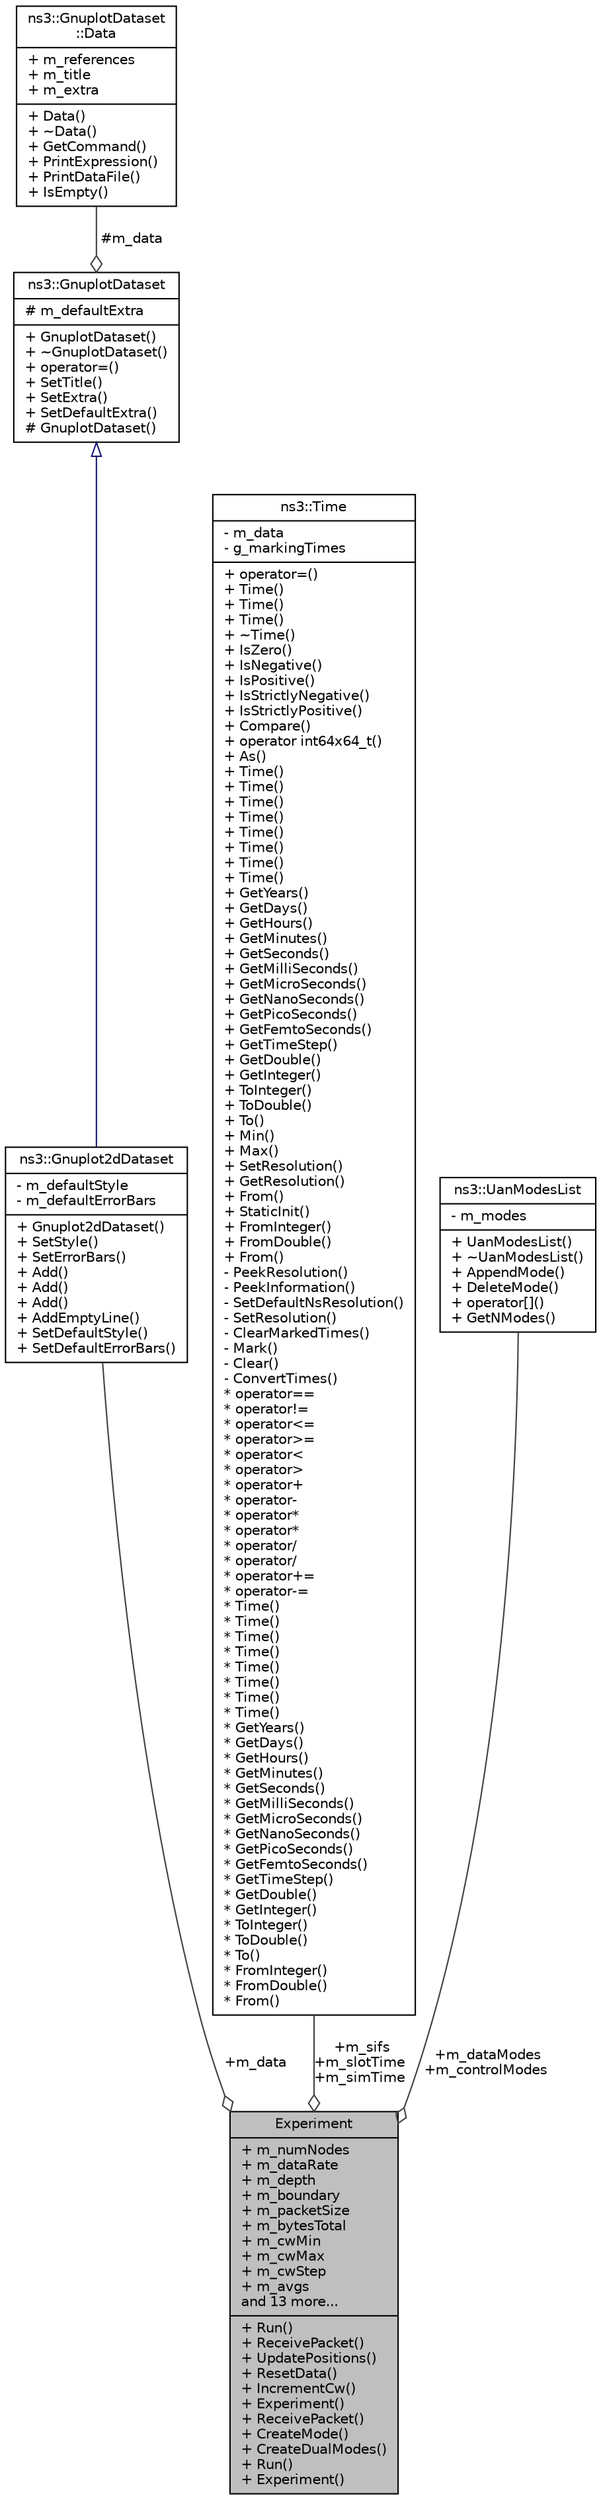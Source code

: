 digraph "Experiment"
{
  edge [fontname="Helvetica",fontsize="10",labelfontname="Helvetica",labelfontsize="10"];
  node [fontname="Helvetica",fontsize="10",shape=record];
  Node1 [label="{Experiment\n|+ m_numNodes\l+ m_dataRate\l+ m_depth\l+ m_boundary\l+ m_packetSize\l+ m_bytesTotal\l+ m_cwMin\l+ m_cwMax\l+ m_cwStep\l+ m_avgs\land 13 more...\l|+ Run()\l+ ReceivePacket()\l+ UpdatePositions()\l+ ResetData()\l+ IncrementCw()\l+ Experiment()\l+ ReceivePacket()\l+ CreateMode()\l+ CreateDualModes()\l+ Run()\l+ Experiment()\l}",height=0.2,width=0.4,color="black", fillcolor="grey75", style="filled", fontcolor="black"];
  Node2 -> Node1 [color="grey25",fontsize="10",style="solid",label=" +m_data" ,arrowhead="odiamond"];
  Node2 [label="{ns3::Gnuplot2dDataset\n|- m_defaultStyle\l- m_defaultErrorBars\l|+ Gnuplot2dDataset()\l+ SetStyle()\l+ SetErrorBars()\l+ Add()\l+ Add()\l+ Add()\l+ AddEmptyLine()\l+ SetDefaultStyle()\l+ SetDefaultErrorBars()\l}",height=0.2,width=0.4,color="black", fillcolor="white", style="filled",URL="$d4/d14/classns3_1_1Gnuplot2dDataset.html",tooltip="Class to represent a 2D points plot. Set the line or points style using SetStyle() and set points usi..."];
  Node3 -> Node2 [dir="back",color="midnightblue",fontsize="10",style="solid",arrowtail="onormal"];
  Node3 [label="{ns3::GnuplotDataset\n|# m_defaultExtra\l|+ GnuplotDataset()\l+ ~GnuplotDataset()\l+ operator=()\l+ SetTitle()\l+ SetExtra()\l+ SetDefaultExtra()\l# GnuplotDataset()\l}",height=0.2,width=0.4,color="black", fillcolor="white", style="filled",URL="$df/df6/classns3_1_1GnuplotDataset.html",tooltip="Abstract class to store a plot line to be used by ns3::Gnuplot. "];
  Node4 -> Node3 [color="grey25",fontsize="10",style="solid",label=" #m_data" ,arrowhead="odiamond"];
  Node4 [label="{ns3::GnuplotDataset\l::Data\n|+ m_references\l+ m_title\l+ m_extra\l|+ Data()\l+ ~Data()\l+ GetCommand()\l+ PrintExpression()\l+ PrintDataFile()\l+ IsEmpty()\l}",height=0.2,width=0.4,color="black", fillcolor="white", style="filled",URL="$da/deb/structns3_1_1GnuplotDataset_1_1Data.html"];
  Node5 -> Node1 [color="grey25",fontsize="10",style="solid",label=" +m_sifs\n+m_slotTime\n+m_simTime" ,arrowhead="odiamond"];
  Node5 [label="{ns3::Time\n|- m_data\l- g_markingTimes\l|+ operator=()\l+ Time()\l+ Time()\l+ Time()\l+ ~Time()\l+ IsZero()\l+ IsNegative()\l+ IsPositive()\l+ IsStrictlyNegative()\l+ IsStrictlyPositive()\l+ Compare()\l+ operator int64x64_t()\l+ As()\l+ Time()\l+ Time()\l+ Time()\l+ Time()\l+ Time()\l+ Time()\l+ Time()\l+ Time()\l+ GetYears()\l+ GetDays()\l+ GetHours()\l+ GetMinutes()\l+ GetSeconds()\l+ GetMilliSeconds()\l+ GetMicroSeconds()\l+ GetNanoSeconds()\l+ GetPicoSeconds()\l+ GetFemtoSeconds()\l+ GetTimeStep()\l+ GetDouble()\l+ GetInteger()\l+ ToInteger()\l+ ToDouble()\l+ To()\l+ Min()\l+ Max()\l+ SetResolution()\l+ GetResolution()\l+ From()\l+ StaticInit()\l+ FromInteger()\l+ FromDouble()\l+ From()\l- PeekResolution()\l- PeekInformation()\l- SetDefaultNsResolution()\l- SetResolution()\l- ClearMarkedTimes()\l- Mark()\l- Clear()\l- ConvertTimes()\l* operator==\l* operator!=\l* operator\<=\l* operator\>=\l* operator\<\l* operator\>\l* operator+\l* operator-\l* operator*\l* operator*\l* operator/\l* operator/\l* operator+=\l* operator-=\l* Time()\l* Time()\l* Time()\l* Time()\l* Time()\l* Time()\l* Time()\l* Time()\l* GetYears()\l* GetDays()\l* GetHours()\l* GetMinutes()\l* GetSeconds()\l* GetMilliSeconds()\l* GetMicroSeconds()\l* GetNanoSeconds()\l* GetPicoSeconds()\l* GetFemtoSeconds()\l* GetTimeStep()\l* GetDouble()\l* GetInteger()\l* ToInteger()\l* ToDouble()\l* To()\l* FromInteger()\l* FromDouble()\l* From()\l}",height=0.2,width=0.4,color="black", fillcolor="white", style="filled",URL="$dc/d04/classns3_1_1Time.html",tooltip="Simulation virtual time values and global simulation resolution. "];
  Node6 -> Node1 [color="grey25",fontsize="10",style="solid",label=" +m_dataModes\n+m_controlModes" ,arrowhead="odiamond"];
  Node6 [label="{ns3::UanModesList\n|- m_modes\l|+ UanModesList()\l+ ~UanModesList()\l+ AppendMode()\l+ DeleteMode()\l+ operator[]()\l+ GetNModes()\l}",height=0.2,width=0.4,color="black", fillcolor="white", style="filled",URL="$d1/d16/classns3_1_1UanModesList.html"];
}
